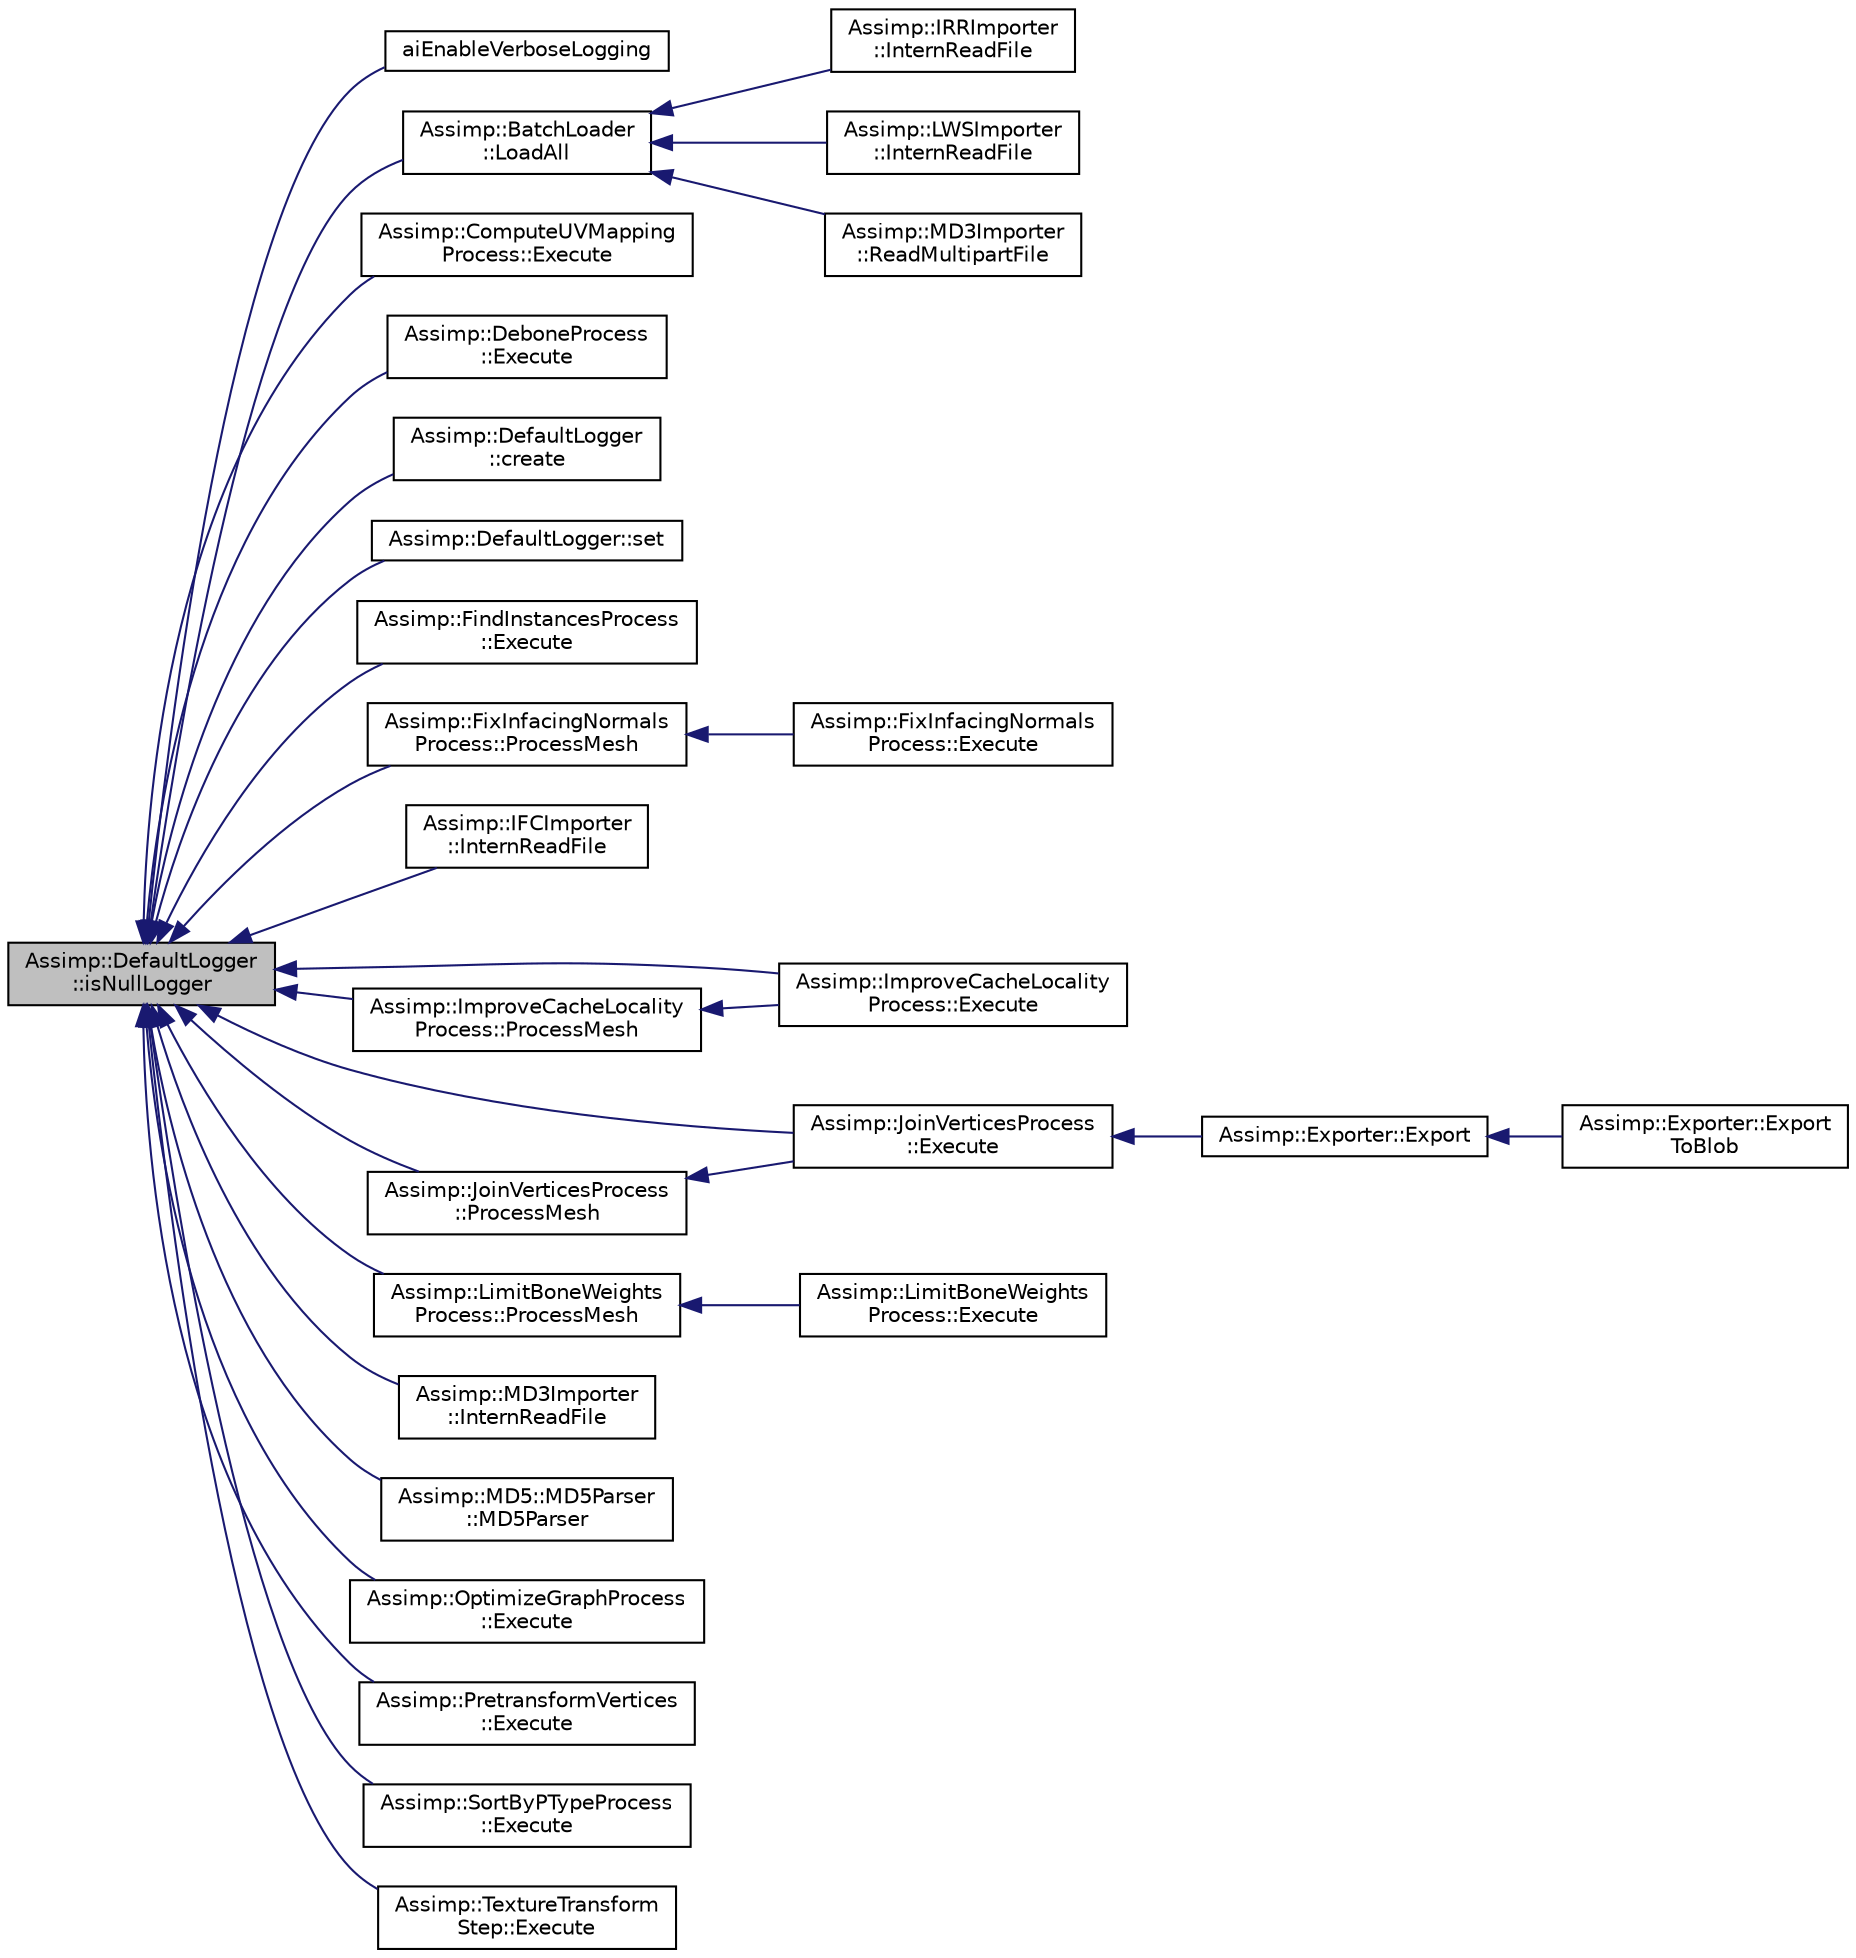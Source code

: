 digraph "Assimp::DefaultLogger::isNullLogger"
{
  edge [fontname="Helvetica",fontsize="10",labelfontname="Helvetica",labelfontsize="10"];
  node [fontname="Helvetica",fontsize="10",shape=record];
  rankdir="LR";
  Node1 [label="Assimp::DefaultLogger\l::isNullLogger",height=0.2,width=0.4,color="black", fillcolor="grey75", style="filled", fontcolor="black"];
  Node1 -> Node2 [dir="back",color="midnightblue",fontsize="10",style="solid"];
  Node2 [label="aiEnableVerboseLogging",height=0.2,width=0.4,color="black", fillcolor="white", style="filled",URL="$_assimp_8cpp.html#a54a7485c9422348b2f20adcbd192ed64"];
  Node1 -> Node3 [dir="back",color="midnightblue",fontsize="10",style="solid"];
  Node3 [label="Assimp::BatchLoader\l::LoadAll",height=0.2,width=0.4,color="black", fillcolor="white", style="filled",URL="$class_assimp_1_1_batch_loader.html#a5e18e205c9af88f7021614eb66f67087"];
  Node3 -> Node4 [dir="back",color="midnightblue",fontsize="10",style="solid"];
  Node4 [label="Assimp::IRRImporter\l::InternReadFile",height=0.2,width=0.4,color="black", fillcolor="white", style="filled",URL="$class_assimp_1_1_i_r_r_importer.html#adad165810aa7d7859ebe688bd27aa39f"];
  Node3 -> Node5 [dir="back",color="midnightblue",fontsize="10",style="solid"];
  Node5 [label="Assimp::LWSImporter\l::InternReadFile",height=0.2,width=0.4,color="black", fillcolor="white", style="filled",URL="$class_assimp_1_1_l_w_s_importer.html#a8d456bbf90dd0171a9510a1089d68c45"];
  Node3 -> Node6 [dir="back",color="midnightblue",fontsize="10",style="solid"];
  Node6 [label="Assimp::MD3Importer\l::ReadMultipartFile",height=0.2,width=0.4,color="black", fillcolor="white", style="filled",URL="$class_assimp_1_1_m_d3_importer.html#a2770d933779371b033a1d9cc13e704c8"];
  Node1 -> Node7 [dir="back",color="midnightblue",fontsize="10",style="solid"];
  Node7 [label="Assimp::ComputeUVMapping\lProcess::Execute",height=0.2,width=0.4,color="black", fillcolor="white", style="filled",URL="$class_assimp_1_1_compute_u_v_mapping_process.html#a32b0f8c659ee1decabf1e7c11ce78842"];
  Node1 -> Node8 [dir="back",color="midnightblue",fontsize="10",style="solid"];
  Node8 [label="Assimp::DeboneProcess\l::Execute",height=0.2,width=0.4,color="black", fillcolor="white", style="filled",URL="$class_assimp_1_1_debone_process.html#a3889723a333e0eb1874131efb0e8de34"];
  Node1 -> Node9 [dir="back",color="midnightblue",fontsize="10",style="solid"];
  Node9 [label="Assimp::DefaultLogger\l::create",height=0.2,width=0.4,color="black", fillcolor="white", style="filled",URL="$class_assimp_1_1_default_logger.html#a782e2e1b654703b5aaf4df764a35ef5f",tooltip="Creates a logging instance. "];
  Node1 -> Node10 [dir="back",color="midnightblue",fontsize="10",style="solid"];
  Node10 [label="Assimp::DefaultLogger::set",height=0.2,width=0.4,color="black", fillcolor="white", style="filled",URL="$class_assimp_1_1_default_logger.html#a51bd738e43820962c654544aa6b6e9ae",tooltip="Setup a custom Logger implementation. "];
  Node1 -> Node11 [dir="back",color="midnightblue",fontsize="10",style="solid"];
  Node11 [label="Assimp::FindInstancesProcess\l::Execute",height=0.2,width=0.4,color="black", fillcolor="white", style="filled",URL="$class_assimp_1_1_find_instances_process.html#a48c1938052f1d9b12bf1d2b540d56540"];
  Node1 -> Node12 [dir="back",color="midnightblue",fontsize="10",style="solid"];
  Node12 [label="Assimp::FixInfacingNormals\lProcess::ProcessMesh",height=0.2,width=0.4,color="black", fillcolor="white", style="filled",URL="$class_assimp_1_1_fix_infacing_normals_process.html#a479b4fa281a8fd33d222764d963a33f1"];
  Node12 -> Node13 [dir="back",color="midnightblue",fontsize="10",style="solid"];
  Node13 [label="Assimp::FixInfacingNormals\lProcess::Execute",height=0.2,width=0.4,color="black", fillcolor="white", style="filled",URL="$class_assimp_1_1_fix_infacing_normals_process.html#ad0302db8b379151827d779416a93adc7"];
  Node1 -> Node14 [dir="back",color="midnightblue",fontsize="10",style="solid"];
  Node14 [label="Assimp::IFCImporter\l::InternReadFile",height=0.2,width=0.4,color="black", fillcolor="white", style="filled",URL="$class_assimp_1_1_i_f_c_importer.html#aba650349165893e5e64d51f3c0c74b92"];
  Node1 -> Node15 [dir="back",color="midnightblue",fontsize="10",style="solid"];
  Node15 [label="Assimp::ImproveCacheLocality\lProcess::Execute",height=0.2,width=0.4,color="black", fillcolor="white", style="filled",URL="$class_assimp_1_1_improve_cache_locality_process.html#a00b375c4959981aa46902b4bdabf2104"];
  Node1 -> Node16 [dir="back",color="midnightblue",fontsize="10",style="solid"];
  Node16 [label="Assimp::ImproveCacheLocality\lProcess::ProcessMesh",height=0.2,width=0.4,color="black", fillcolor="white", style="filled",URL="$class_assimp_1_1_improve_cache_locality_process.html#a78286fab33f4e7ef6ab2a42b7c76e9cf"];
  Node16 -> Node15 [dir="back",color="midnightblue",fontsize="10",style="solid"];
  Node1 -> Node17 [dir="back",color="midnightblue",fontsize="10",style="solid"];
  Node17 [label="Assimp::JoinVerticesProcess\l::Execute",height=0.2,width=0.4,color="black", fillcolor="white", style="filled",URL="$class_assimp_1_1_join_vertices_process.html#a8930ce25e09083b42e34c6e0d87b7453"];
  Node17 -> Node18 [dir="back",color="midnightblue",fontsize="10",style="solid"];
  Node18 [label="Assimp::Exporter::Export",height=0.2,width=0.4,color="black", fillcolor="white", style="filled",URL="$class_assimp_1_1_exporter.html#a3226ea1a598a94c899fa17acebe5d47d"];
  Node18 -> Node19 [dir="back",color="midnightblue",fontsize="10",style="solid"];
  Node19 [label="Assimp::Exporter::Export\lToBlob",height=0.2,width=0.4,color="black", fillcolor="white", style="filled",URL="$class_assimp_1_1_exporter.html#a534989e16682cc20fde977f9f859aa29"];
  Node1 -> Node20 [dir="back",color="midnightblue",fontsize="10",style="solid"];
  Node20 [label="Assimp::JoinVerticesProcess\l::ProcessMesh",height=0.2,width=0.4,color="black", fillcolor="white", style="filled",URL="$class_assimp_1_1_join_vertices_process.html#ab900e951f4144ee6754c9176cb3ba36e"];
  Node20 -> Node17 [dir="back",color="midnightblue",fontsize="10",style="solid"];
  Node1 -> Node21 [dir="back",color="midnightblue",fontsize="10",style="solid"];
  Node21 [label="Assimp::LimitBoneWeights\lProcess::ProcessMesh",height=0.2,width=0.4,color="black", fillcolor="white", style="filled",URL="$class_assimp_1_1_limit_bone_weights_process.html#a92ff3537a58ca89aef31aecf6bd03acc"];
  Node21 -> Node22 [dir="back",color="midnightblue",fontsize="10",style="solid"];
  Node22 [label="Assimp::LimitBoneWeights\lProcess::Execute",height=0.2,width=0.4,color="black", fillcolor="white", style="filled",URL="$class_assimp_1_1_limit_bone_weights_process.html#a9d959d9d9626bef3046ce69a517db0c3"];
  Node1 -> Node23 [dir="back",color="midnightblue",fontsize="10",style="solid"];
  Node23 [label="Assimp::MD3Importer\l::InternReadFile",height=0.2,width=0.4,color="black", fillcolor="white", style="filled",URL="$class_assimp_1_1_m_d3_importer.html#af9055e49cde3548bb992a7666145ec10"];
  Node1 -> Node24 [dir="back",color="midnightblue",fontsize="10",style="solid"];
  Node24 [label="Assimp::MD5::MD5Parser\l::MD5Parser",height=0.2,width=0.4,color="black", fillcolor="white", style="filled",URL="$class_assimp_1_1_m_d5_1_1_m_d5_parser.html#a4c430ef141991859cf01cad03719c6a0"];
  Node1 -> Node25 [dir="back",color="midnightblue",fontsize="10",style="solid"];
  Node25 [label="Assimp::OptimizeGraphProcess\l::Execute",height=0.2,width=0.4,color="black", fillcolor="white", style="filled",URL="$class_assimp_1_1_optimize_graph_process.html#ab21a050103981549e7d54cc2b837bbb4"];
  Node1 -> Node26 [dir="back",color="midnightblue",fontsize="10",style="solid"];
  Node26 [label="Assimp::PretransformVertices\l::Execute",height=0.2,width=0.4,color="black", fillcolor="white", style="filled",URL="$class_assimp_1_1_pretransform_vertices.html#abd60b44e5cf02f7bd2195f3e76f12c6d"];
  Node1 -> Node27 [dir="back",color="midnightblue",fontsize="10",style="solid"];
  Node27 [label="Assimp::SortByPTypeProcess\l::Execute",height=0.2,width=0.4,color="black", fillcolor="white", style="filled",URL="$class_assimp_1_1_sort_by_p_type_process.html#a2b86b16593ebe43a41f76707c992a4e0"];
  Node1 -> Node28 [dir="back",color="midnightblue",fontsize="10",style="solid"];
  Node28 [label="Assimp::TextureTransform\lStep::Execute",height=0.2,width=0.4,color="black", fillcolor="white", style="filled",URL="$class_assimp_1_1_texture_transform_step.html#aa169fc22d75109790ce62538bd1c902c"];
}
